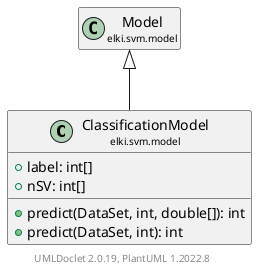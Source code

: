 @startuml
    remove .*\.(Instance|Par|Parameterizer|Factory)$
    set namespaceSeparator none
    hide empty fields
    hide empty methods

    class "<size:14>ClassificationModel\n<size:10>elki.svm.model" as elki.svm.model.ClassificationModel [[ClassificationModel.html]] {
        +label: int[]
        +nSV: int[]
        +predict(DataSet, int, double[]): int
        +predict(DataSet, int): int
    }

    class "<size:14>Model\n<size:10>elki.svm.model" as elki.svm.model.Model [[Model.html]]

    elki.svm.model.Model <|-- elki.svm.model.ClassificationModel

    center footer UMLDoclet 2.0.19, PlantUML 1.2022.8
@enduml
